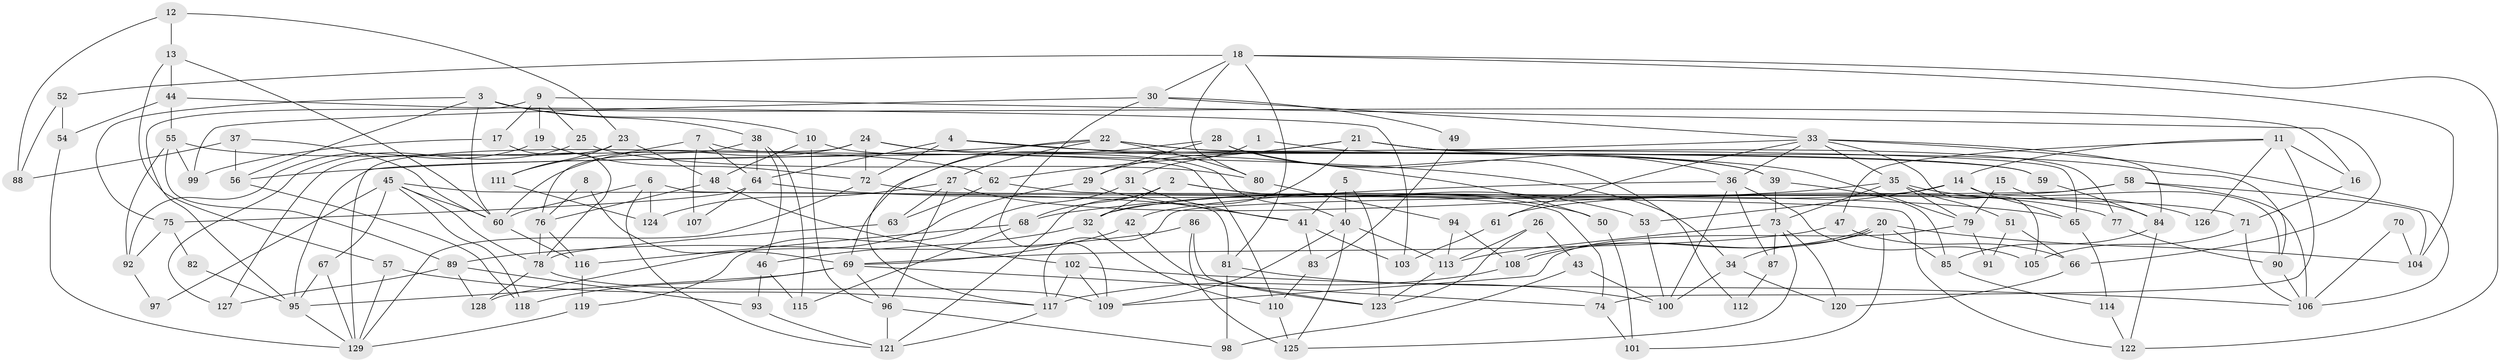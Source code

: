 // Generated by graph-tools (version 1.1) at 2025/11/02/27/25 16:11:23]
// undirected, 129 vertices, 258 edges
graph export_dot {
graph [start="1"]
  node [color=gray90,style=filled];
  1;
  2;
  3;
  4;
  5;
  6;
  7;
  8;
  9;
  10;
  11;
  12;
  13;
  14;
  15;
  16;
  17;
  18;
  19;
  20;
  21;
  22;
  23;
  24;
  25;
  26;
  27;
  28;
  29;
  30;
  31;
  32;
  33;
  34;
  35;
  36;
  37;
  38;
  39;
  40;
  41;
  42;
  43;
  44;
  45;
  46;
  47;
  48;
  49;
  50;
  51;
  52;
  53;
  54;
  55;
  56;
  57;
  58;
  59;
  60;
  61;
  62;
  63;
  64;
  65;
  66;
  67;
  68;
  69;
  70;
  71;
  72;
  73;
  74;
  75;
  76;
  77;
  78;
  79;
  80;
  81;
  82;
  83;
  84;
  85;
  86;
  87;
  88;
  89;
  90;
  91;
  92;
  93;
  94;
  95;
  96;
  97;
  98;
  99;
  100;
  101;
  102;
  103;
  104;
  105;
  106;
  107;
  108;
  109;
  110;
  111;
  112;
  113;
  114;
  115;
  116;
  117;
  118;
  119;
  120;
  121;
  122;
  123;
  124;
  125;
  126;
  127;
  128;
  129;
  1 -- 39;
  1 -- 31;
  2 -- 68;
  2 -- 32;
  2 -- 50;
  2 -- 53;
  2 -- 121;
  3 -- 60;
  3 -- 16;
  3 -- 10;
  3 -- 38;
  3 -- 56;
  3 -- 75;
  4 -- 79;
  4 -- 50;
  4 -- 64;
  4 -- 72;
  5 -- 40;
  5 -- 123;
  5 -- 41;
  6 -- 60;
  6 -- 121;
  6 -- 122;
  6 -- 124;
  7 -- 110;
  7 -- 64;
  7 -- 107;
  7 -- 111;
  8 -- 76;
  8 -- 69;
  9 -- 95;
  9 -- 17;
  9 -- 19;
  9 -- 25;
  9 -- 66;
  10 -- 40;
  10 -- 48;
  10 -- 96;
  11 -- 14;
  11 -- 74;
  11 -- 16;
  11 -- 47;
  11 -- 126;
  12 -- 13;
  12 -- 23;
  12 -- 88;
  13 -- 60;
  13 -- 44;
  13 -- 57;
  14 -- 53;
  14 -- 32;
  14 -- 65;
  14 -- 90;
  15 -- 84;
  15 -- 79;
  16 -- 71;
  17 -- 99;
  17 -- 78;
  18 -- 104;
  18 -- 81;
  18 -- 30;
  18 -- 52;
  18 -- 80;
  18 -- 122;
  19 -- 72;
  19 -- 92;
  20 -- 108;
  20 -- 108;
  20 -- 34;
  20 -- 85;
  20 -- 101;
  20 -- 104;
  21 -- 77;
  21 -- 62;
  21 -- 29;
  21 -- 32;
  21 -- 65;
  21 -- 90;
  22 -- 56;
  22 -- 59;
  22 -- 27;
  22 -- 39;
  22 -- 80;
  22 -- 117;
  23 -- 111;
  23 -- 48;
  23 -- 127;
  24 -- 60;
  24 -- 129;
  24 -- 34;
  24 -- 59;
  24 -- 72;
  25 -- 80;
  25 -- 127;
  26 -- 123;
  26 -- 113;
  26 -- 43;
  27 -- 96;
  27 -- 63;
  27 -- 77;
  27 -- 124;
  28 -- 69;
  28 -- 36;
  28 -- 29;
  28 -- 112;
  29 -- 41;
  29 -- 128;
  30 -- 33;
  30 -- 49;
  30 -- 99;
  30 -- 109;
  31 -- 41;
  31 -- 119;
  32 -- 46;
  32 -- 110;
  33 -- 84;
  33 -- 106;
  33 -- 35;
  33 -- 36;
  33 -- 61;
  33 -- 95;
  33 -- 105;
  34 -- 100;
  34 -- 120;
  35 -- 73;
  35 -- 51;
  35 -- 68;
  35 -- 79;
  35 -- 126;
  36 -- 105;
  36 -- 42;
  36 -- 87;
  36 -- 100;
  37 -- 60;
  37 -- 56;
  37 -- 88;
  38 -- 64;
  38 -- 46;
  38 -- 76;
  38 -- 115;
  39 -- 85;
  39 -- 73;
  40 -- 113;
  40 -- 109;
  40 -- 125;
  41 -- 83;
  41 -- 103;
  42 -- 69;
  42 -- 123;
  43 -- 98;
  43 -- 100;
  44 -- 54;
  44 -- 103;
  44 -- 55;
  45 -- 67;
  45 -- 78;
  45 -- 60;
  45 -- 81;
  45 -- 97;
  45 -- 118;
  46 -- 93;
  46 -- 115;
  47 -- 69;
  47 -- 66;
  48 -- 102;
  48 -- 76;
  49 -- 83;
  50 -- 101;
  51 -- 66;
  51 -- 91;
  52 -- 88;
  52 -- 54;
  53 -- 100;
  54 -- 129;
  55 -- 92;
  55 -- 62;
  55 -- 89;
  55 -- 99;
  56 -- 118;
  57 -- 117;
  57 -- 129;
  58 -- 106;
  58 -- 117;
  58 -- 61;
  58 -- 104;
  59 -- 84;
  60 -- 116;
  61 -- 103;
  62 -- 63;
  62 -- 71;
  63 -- 78;
  64 -- 65;
  64 -- 75;
  64 -- 107;
  65 -- 114;
  66 -- 120;
  67 -- 95;
  67 -- 129;
  68 -- 115;
  68 -- 116;
  69 -- 95;
  69 -- 96;
  69 -- 74;
  69 -- 118;
  70 -- 106;
  70 -- 104;
  71 -- 106;
  71 -- 105;
  72 -- 74;
  72 -- 129;
  73 -- 120;
  73 -- 87;
  73 -- 113;
  73 -- 125;
  74 -- 101;
  75 -- 82;
  75 -- 92;
  76 -- 78;
  76 -- 116;
  77 -- 90;
  78 -- 128;
  78 -- 109;
  79 -- 109;
  79 -- 91;
  80 -- 94;
  81 -- 100;
  81 -- 98;
  82 -- 95;
  83 -- 110;
  84 -- 122;
  84 -- 85;
  85 -- 114;
  86 -- 125;
  86 -- 89;
  86 -- 123;
  87 -- 112;
  89 -- 127;
  89 -- 93;
  89 -- 128;
  90 -- 106;
  92 -- 97;
  93 -- 121;
  94 -- 113;
  94 -- 108;
  95 -- 129;
  96 -- 121;
  96 -- 98;
  102 -- 117;
  102 -- 109;
  102 -- 106;
  108 -- 117;
  110 -- 125;
  111 -- 124;
  113 -- 123;
  114 -- 122;
  116 -- 119;
  117 -- 121;
  119 -- 129;
}
